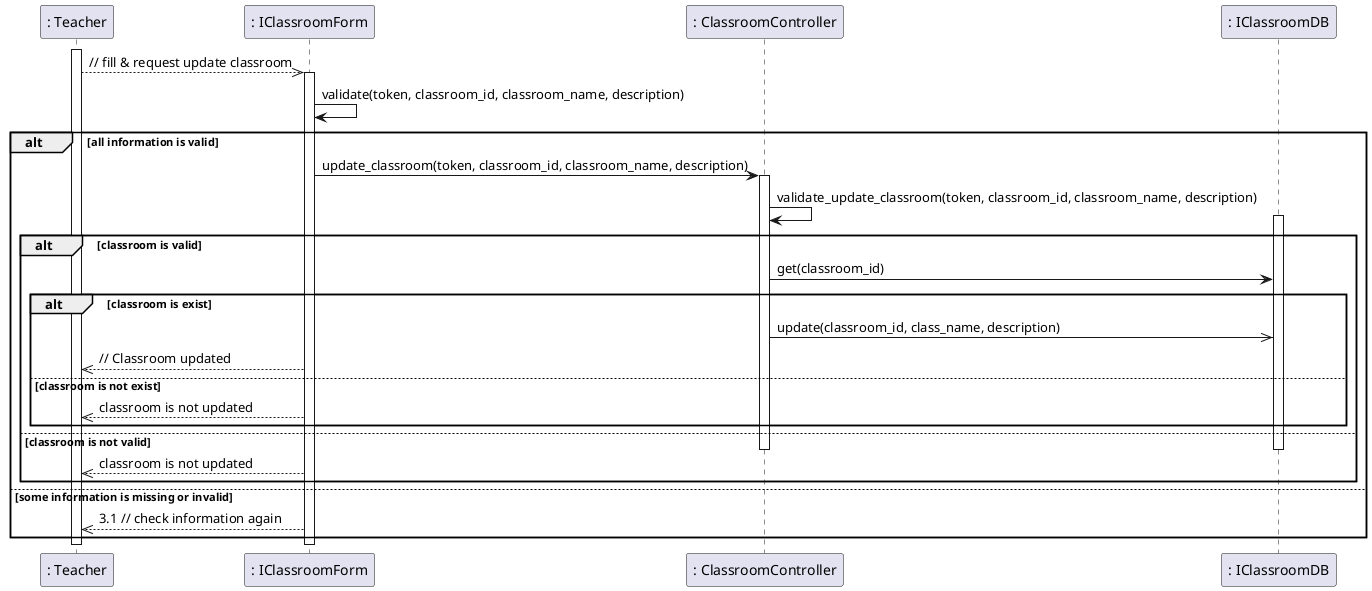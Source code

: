 @startuml updateClass

activate ": Teacher"
": Teacher" -->> ": IClassroomForm": // fill & request update classroom
activate ": IClassroomForm"
": IClassroomForm" -> ": IClassroomForm": validate(token, classroom_id, classroom_name, description)
alt all information is valid
    ": IClassroomForm" -> ": ClassroomController": update_classroom(token, classroom_id, classroom_name, description)
    activate ": ClassroomController"
    ": ClassroomController" -> ": ClassroomController": validate_update_classroom(token, classroom_id, classroom_name, description)
    activate ": IClassroomDB"
    alt classroom is valid
        ": ClassroomController" -> ": IClassroomDB": get(classroom_id)
        alt classroom is exist
            ": ClassroomController" ->> ": IClassroomDB": update(classroom_id, class_name, description)
            ": IClassroomForm" -->> ": Teacher": // Classroom updated
        else classroom is not exist
            ": IClassroomForm" -->> ": Teacher": classroom is not updated
        end
    else classroom is not valid
        deactivate ": IClassroomDB"
        deactivate ": ClassroomController"
        ": IClassroomForm" -->> ": Teacher": classroom is not updated
    end
else some information is missing or invalid
    ": IClassroomForm" -->> ": Teacher": 3.1 // check information again
end

deactivate ": IClassroomForm"
deactivate ": Teacher"

@enduml
